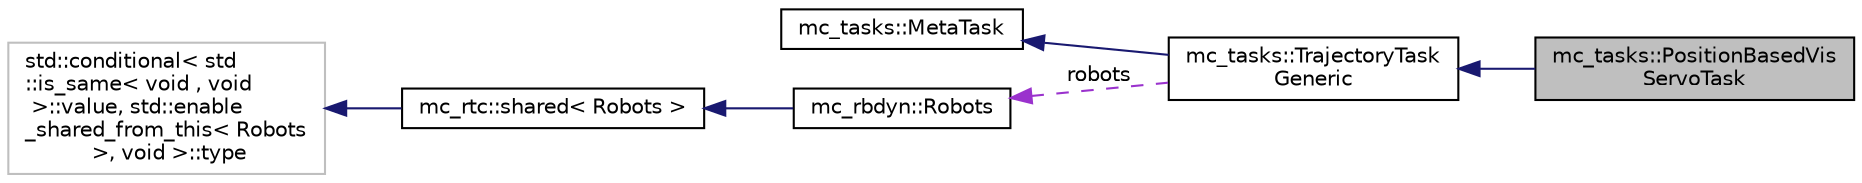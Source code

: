 digraph "mc_tasks::PositionBasedVisServoTask"
{
 // INTERACTIVE_SVG=YES
 // LATEX_PDF_SIZE
  edge [fontname="Helvetica",fontsize="10",labelfontname="Helvetica",labelfontsize="10"];
  node [fontname="Helvetica",fontsize="10",shape=record];
  rankdir="LR";
  Node1 [label="mc_tasks::PositionBasedVis\lServoTask",height=0.2,width=0.4,color="black", fillcolor="grey75", style="filled", fontcolor="black",tooltip="Servo an end-effector depending on position error in camera frame."];
  Node2 -> Node1 [dir="back",color="midnightblue",fontsize="10",style="solid",fontname="Helvetica"];
  Node2 [label="mc_tasks::TrajectoryTask\lGeneric",height=0.2,width=0.4,color="black", fillcolor="white", style="filled",URL="$structmc__tasks_1_1TrajectoryTaskGeneric.html",tooltip="Generic wrapper for a trajectory dynamic over an error function."];
  Node3 -> Node2 [dir="back",color="midnightblue",fontsize="10",style="solid",fontname="Helvetica"];
  Node3 [label="mc_tasks::MetaTask",height=0.2,width=0.4,color="black", fillcolor="white", style="filled",URL="$structmc__tasks_1_1MetaTask.html",tooltip="Represents a generic task."];
  Node4 -> Node2 [dir="back",color="darkorchid3",fontsize="10",style="dashed",label=" robots" ,fontname="Helvetica"];
  Node4 [label="mc_rbdyn::Robots",height=0.2,width=0.4,color="black", fillcolor="white", style="filled",URL="$structmc__rbdyn_1_1Robots.html",tooltip=" "];
  Node5 -> Node4 [dir="back",color="midnightblue",fontsize="10",style="solid",fontname="Helvetica"];
  Node5 [label="mc_rtc::shared\< Robots \>",height=0.2,width=0.4,color="black", fillcolor="white", style="filled",URL="$structmc__rtc_1_1shared.html",tooltip=" "];
  Node6 -> Node5 [dir="back",color="midnightblue",fontsize="10",style="solid",fontname="Helvetica"];
  Node6 [label="std::conditional\< std\l::is_same\< void , void\l \>::value, std::enable\l_shared_from_this\< Robots\l  \>, void  \>::type",height=0.2,width=0.4,color="grey75", fillcolor="white", style="filled",tooltip=" "];
}
